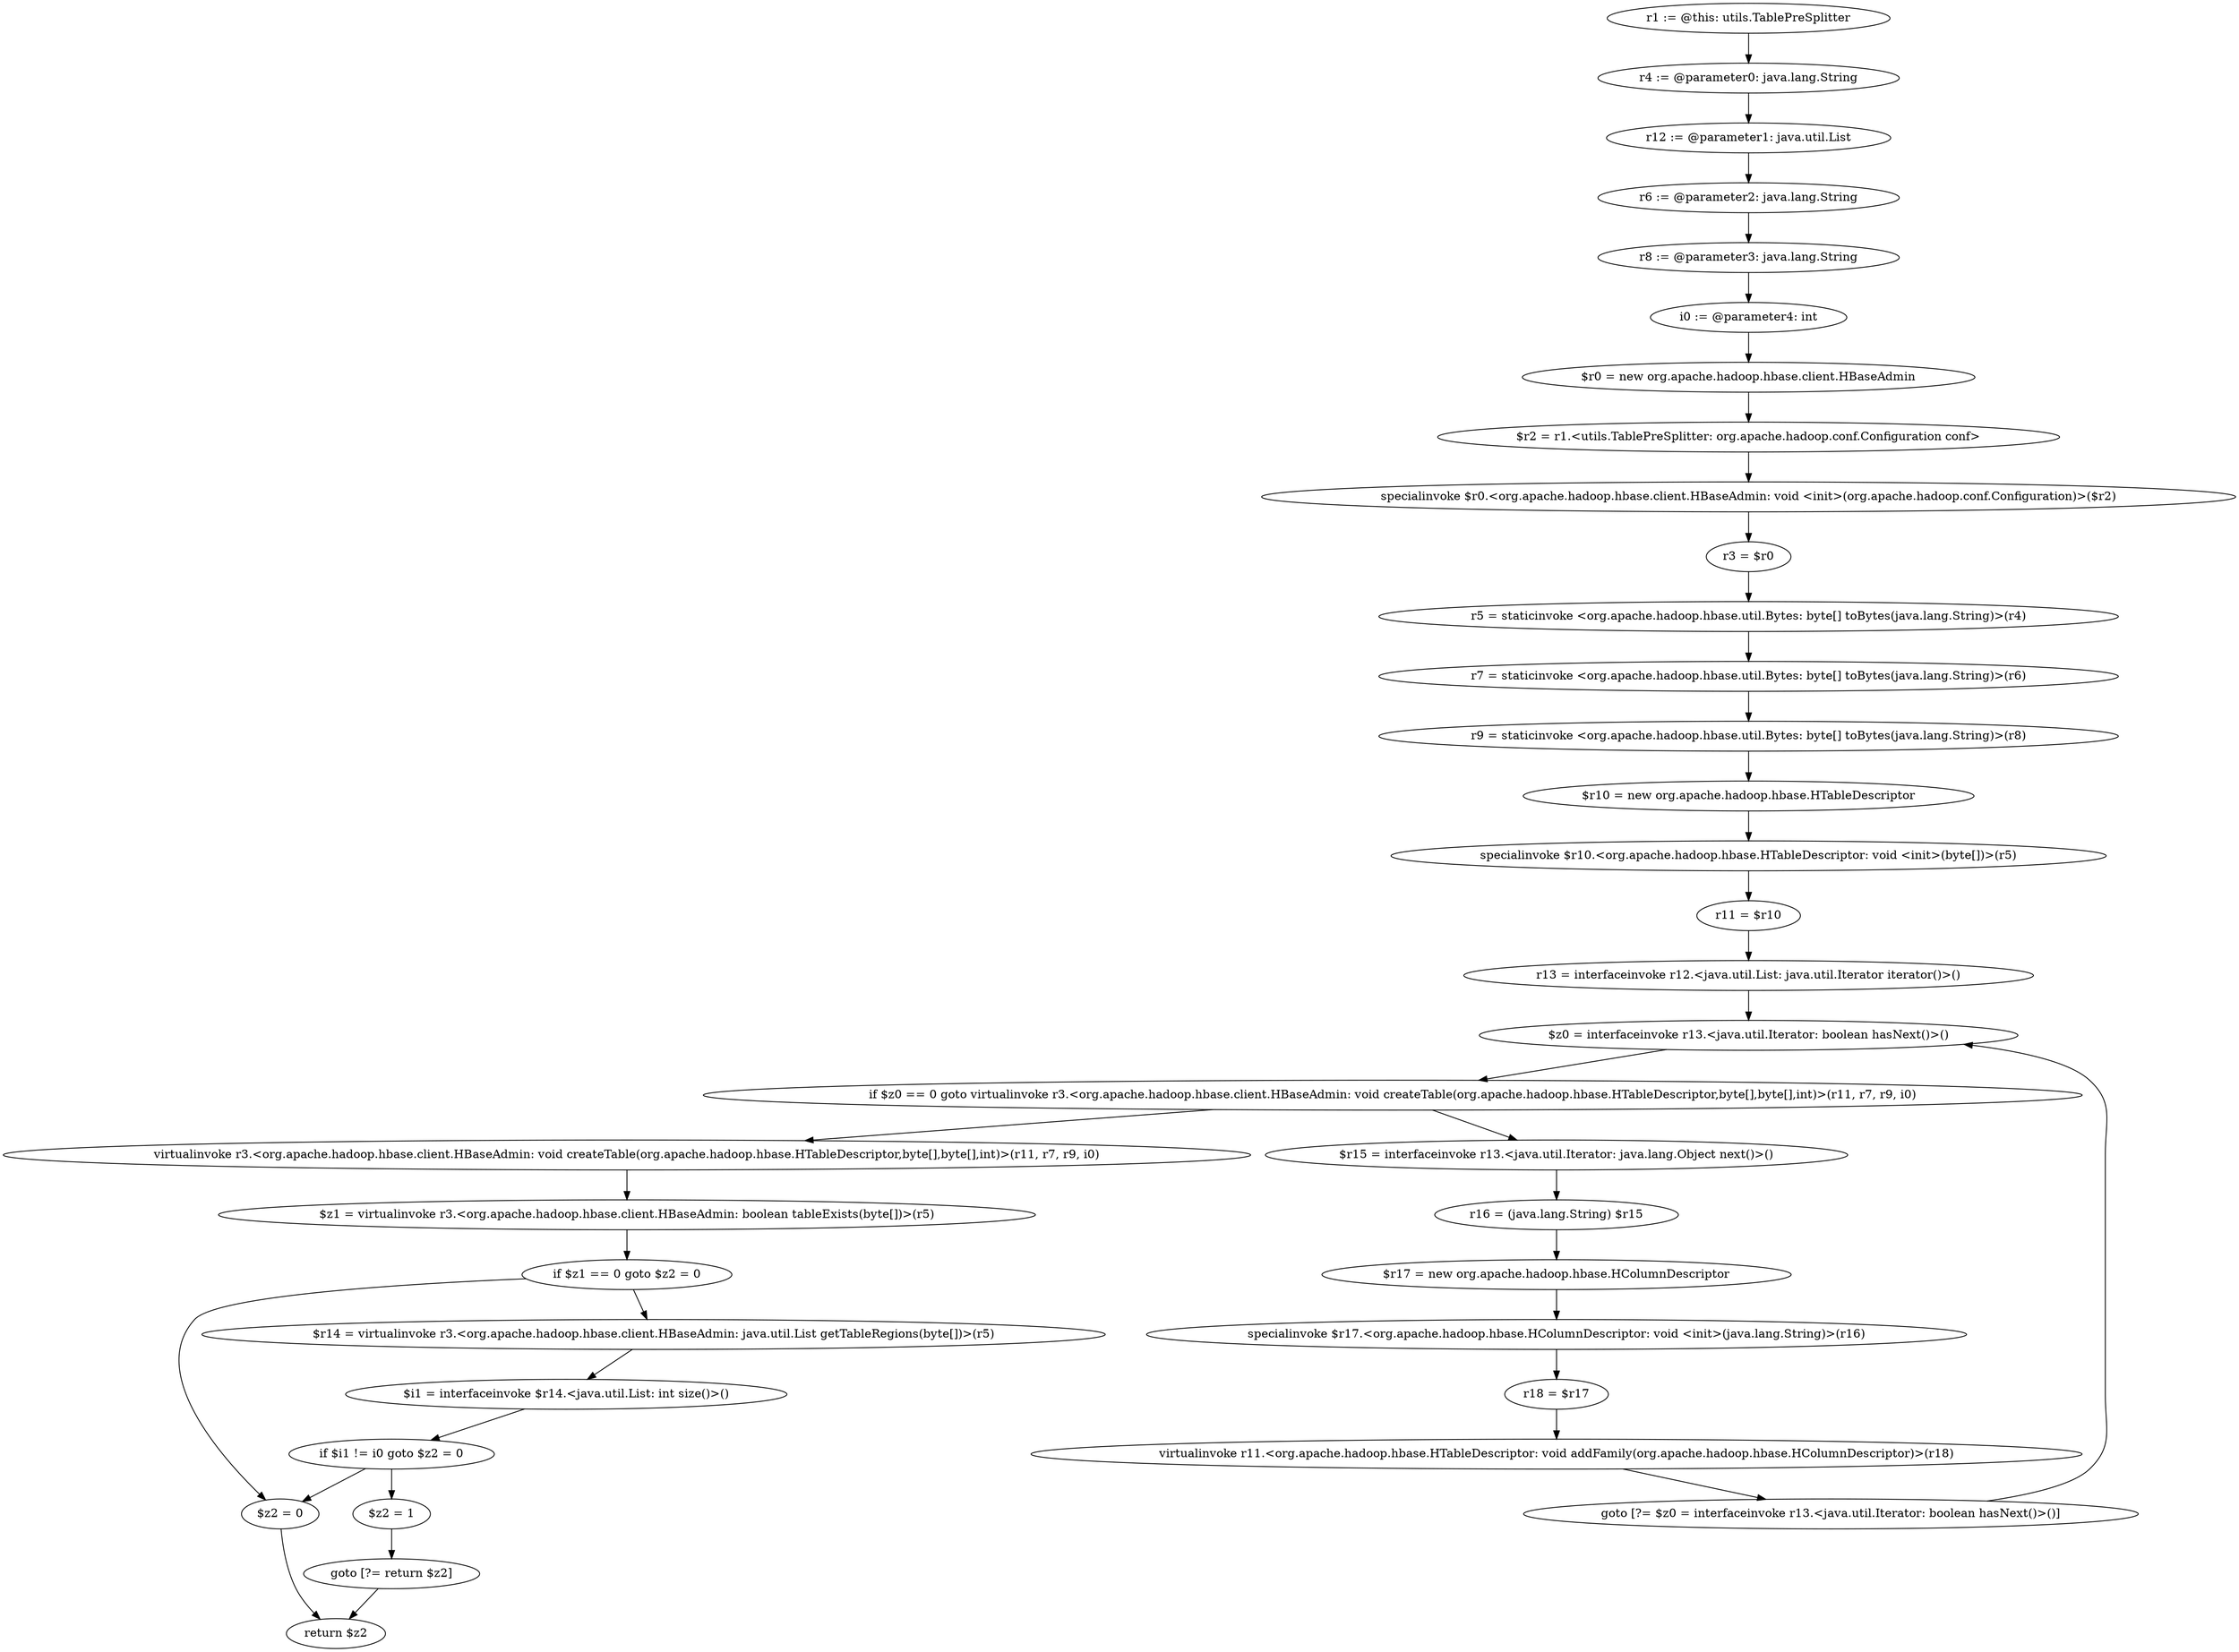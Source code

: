 digraph "unitGraph" {
    "r1 := @this: utils.TablePreSplitter"
    "r4 := @parameter0: java.lang.String"
    "r12 := @parameter1: java.util.List"
    "r6 := @parameter2: java.lang.String"
    "r8 := @parameter3: java.lang.String"
    "i0 := @parameter4: int"
    "$r0 = new org.apache.hadoop.hbase.client.HBaseAdmin"
    "$r2 = r1.<utils.TablePreSplitter: org.apache.hadoop.conf.Configuration conf>"
    "specialinvoke $r0.<org.apache.hadoop.hbase.client.HBaseAdmin: void <init>(org.apache.hadoop.conf.Configuration)>($r2)"
    "r3 = $r0"
    "r5 = staticinvoke <org.apache.hadoop.hbase.util.Bytes: byte[] toBytes(java.lang.String)>(r4)"
    "r7 = staticinvoke <org.apache.hadoop.hbase.util.Bytes: byte[] toBytes(java.lang.String)>(r6)"
    "r9 = staticinvoke <org.apache.hadoop.hbase.util.Bytes: byte[] toBytes(java.lang.String)>(r8)"
    "$r10 = new org.apache.hadoop.hbase.HTableDescriptor"
    "specialinvoke $r10.<org.apache.hadoop.hbase.HTableDescriptor: void <init>(byte[])>(r5)"
    "r11 = $r10"
    "r13 = interfaceinvoke r12.<java.util.List: java.util.Iterator iterator()>()"
    "$z0 = interfaceinvoke r13.<java.util.Iterator: boolean hasNext()>()"
    "if $z0 == 0 goto virtualinvoke r3.<org.apache.hadoop.hbase.client.HBaseAdmin: void createTable(org.apache.hadoop.hbase.HTableDescriptor,byte[],byte[],int)>(r11, r7, r9, i0)"
    "$r15 = interfaceinvoke r13.<java.util.Iterator: java.lang.Object next()>()"
    "r16 = (java.lang.String) $r15"
    "$r17 = new org.apache.hadoop.hbase.HColumnDescriptor"
    "specialinvoke $r17.<org.apache.hadoop.hbase.HColumnDescriptor: void <init>(java.lang.String)>(r16)"
    "r18 = $r17"
    "virtualinvoke r11.<org.apache.hadoop.hbase.HTableDescriptor: void addFamily(org.apache.hadoop.hbase.HColumnDescriptor)>(r18)"
    "goto [?= $z0 = interfaceinvoke r13.<java.util.Iterator: boolean hasNext()>()]"
    "virtualinvoke r3.<org.apache.hadoop.hbase.client.HBaseAdmin: void createTable(org.apache.hadoop.hbase.HTableDescriptor,byte[],byte[],int)>(r11, r7, r9, i0)"
    "$z1 = virtualinvoke r3.<org.apache.hadoop.hbase.client.HBaseAdmin: boolean tableExists(byte[])>(r5)"
    "if $z1 == 0 goto $z2 = 0"
    "$r14 = virtualinvoke r3.<org.apache.hadoop.hbase.client.HBaseAdmin: java.util.List getTableRegions(byte[])>(r5)"
    "$i1 = interfaceinvoke $r14.<java.util.List: int size()>()"
    "if $i1 != i0 goto $z2 = 0"
    "$z2 = 1"
    "goto [?= return $z2]"
    "$z2 = 0"
    "return $z2"
    "r1 := @this: utils.TablePreSplitter"->"r4 := @parameter0: java.lang.String";
    "r4 := @parameter0: java.lang.String"->"r12 := @parameter1: java.util.List";
    "r12 := @parameter1: java.util.List"->"r6 := @parameter2: java.lang.String";
    "r6 := @parameter2: java.lang.String"->"r8 := @parameter3: java.lang.String";
    "r8 := @parameter3: java.lang.String"->"i0 := @parameter4: int";
    "i0 := @parameter4: int"->"$r0 = new org.apache.hadoop.hbase.client.HBaseAdmin";
    "$r0 = new org.apache.hadoop.hbase.client.HBaseAdmin"->"$r2 = r1.<utils.TablePreSplitter: org.apache.hadoop.conf.Configuration conf>";
    "$r2 = r1.<utils.TablePreSplitter: org.apache.hadoop.conf.Configuration conf>"->"specialinvoke $r0.<org.apache.hadoop.hbase.client.HBaseAdmin: void <init>(org.apache.hadoop.conf.Configuration)>($r2)";
    "specialinvoke $r0.<org.apache.hadoop.hbase.client.HBaseAdmin: void <init>(org.apache.hadoop.conf.Configuration)>($r2)"->"r3 = $r0";
    "r3 = $r0"->"r5 = staticinvoke <org.apache.hadoop.hbase.util.Bytes: byte[] toBytes(java.lang.String)>(r4)";
    "r5 = staticinvoke <org.apache.hadoop.hbase.util.Bytes: byte[] toBytes(java.lang.String)>(r4)"->"r7 = staticinvoke <org.apache.hadoop.hbase.util.Bytes: byte[] toBytes(java.lang.String)>(r6)";
    "r7 = staticinvoke <org.apache.hadoop.hbase.util.Bytes: byte[] toBytes(java.lang.String)>(r6)"->"r9 = staticinvoke <org.apache.hadoop.hbase.util.Bytes: byte[] toBytes(java.lang.String)>(r8)";
    "r9 = staticinvoke <org.apache.hadoop.hbase.util.Bytes: byte[] toBytes(java.lang.String)>(r8)"->"$r10 = new org.apache.hadoop.hbase.HTableDescriptor";
    "$r10 = new org.apache.hadoop.hbase.HTableDescriptor"->"specialinvoke $r10.<org.apache.hadoop.hbase.HTableDescriptor: void <init>(byte[])>(r5)";
    "specialinvoke $r10.<org.apache.hadoop.hbase.HTableDescriptor: void <init>(byte[])>(r5)"->"r11 = $r10";
    "r11 = $r10"->"r13 = interfaceinvoke r12.<java.util.List: java.util.Iterator iterator()>()";
    "r13 = interfaceinvoke r12.<java.util.List: java.util.Iterator iterator()>()"->"$z0 = interfaceinvoke r13.<java.util.Iterator: boolean hasNext()>()";
    "$z0 = interfaceinvoke r13.<java.util.Iterator: boolean hasNext()>()"->"if $z0 == 0 goto virtualinvoke r3.<org.apache.hadoop.hbase.client.HBaseAdmin: void createTable(org.apache.hadoop.hbase.HTableDescriptor,byte[],byte[],int)>(r11, r7, r9, i0)";
    "if $z0 == 0 goto virtualinvoke r3.<org.apache.hadoop.hbase.client.HBaseAdmin: void createTable(org.apache.hadoop.hbase.HTableDescriptor,byte[],byte[],int)>(r11, r7, r9, i0)"->"$r15 = interfaceinvoke r13.<java.util.Iterator: java.lang.Object next()>()";
    "if $z0 == 0 goto virtualinvoke r3.<org.apache.hadoop.hbase.client.HBaseAdmin: void createTable(org.apache.hadoop.hbase.HTableDescriptor,byte[],byte[],int)>(r11, r7, r9, i0)"->"virtualinvoke r3.<org.apache.hadoop.hbase.client.HBaseAdmin: void createTable(org.apache.hadoop.hbase.HTableDescriptor,byte[],byte[],int)>(r11, r7, r9, i0)";
    "$r15 = interfaceinvoke r13.<java.util.Iterator: java.lang.Object next()>()"->"r16 = (java.lang.String) $r15";
    "r16 = (java.lang.String) $r15"->"$r17 = new org.apache.hadoop.hbase.HColumnDescriptor";
    "$r17 = new org.apache.hadoop.hbase.HColumnDescriptor"->"specialinvoke $r17.<org.apache.hadoop.hbase.HColumnDescriptor: void <init>(java.lang.String)>(r16)";
    "specialinvoke $r17.<org.apache.hadoop.hbase.HColumnDescriptor: void <init>(java.lang.String)>(r16)"->"r18 = $r17";
    "r18 = $r17"->"virtualinvoke r11.<org.apache.hadoop.hbase.HTableDescriptor: void addFamily(org.apache.hadoop.hbase.HColumnDescriptor)>(r18)";
    "virtualinvoke r11.<org.apache.hadoop.hbase.HTableDescriptor: void addFamily(org.apache.hadoop.hbase.HColumnDescriptor)>(r18)"->"goto [?= $z0 = interfaceinvoke r13.<java.util.Iterator: boolean hasNext()>()]";
    "goto [?= $z0 = interfaceinvoke r13.<java.util.Iterator: boolean hasNext()>()]"->"$z0 = interfaceinvoke r13.<java.util.Iterator: boolean hasNext()>()";
    "virtualinvoke r3.<org.apache.hadoop.hbase.client.HBaseAdmin: void createTable(org.apache.hadoop.hbase.HTableDescriptor,byte[],byte[],int)>(r11, r7, r9, i0)"->"$z1 = virtualinvoke r3.<org.apache.hadoop.hbase.client.HBaseAdmin: boolean tableExists(byte[])>(r5)";
    "$z1 = virtualinvoke r3.<org.apache.hadoop.hbase.client.HBaseAdmin: boolean tableExists(byte[])>(r5)"->"if $z1 == 0 goto $z2 = 0";
    "if $z1 == 0 goto $z2 = 0"->"$r14 = virtualinvoke r3.<org.apache.hadoop.hbase.client.HBaseAdmin: java.util.List getTableRegions(byte[])>(r5)";
    "if $z1 == 0 goto $z2 = 0"->"$z2 = 0";
    "$r14 = virtualinvoke r3.<org.apache.hadoop.hbase.client.HBaseAdmin: java.util.List getTableRegions(byte[])>(r5)"->"$i1 = interfaceinvoke $r14.<java.util.List: int size()>()";
    "$i1 = interfaceinvoke $r14.<java.util.List: int size()>()"->"if $i1 != i0 goto $z2 = 0";
    "if $i1 != i0 goto $z2 = 0"->"$z2 = 1";
    "if $i1 != i0 goto $z2 = 0"->"$z2 = 0";
    "$z2 = 1"->"goto [?= return $z2]";
    "goto [?= return $z2]"->"return $z2";
    "$z2 = 0"->"return $z2";
}

